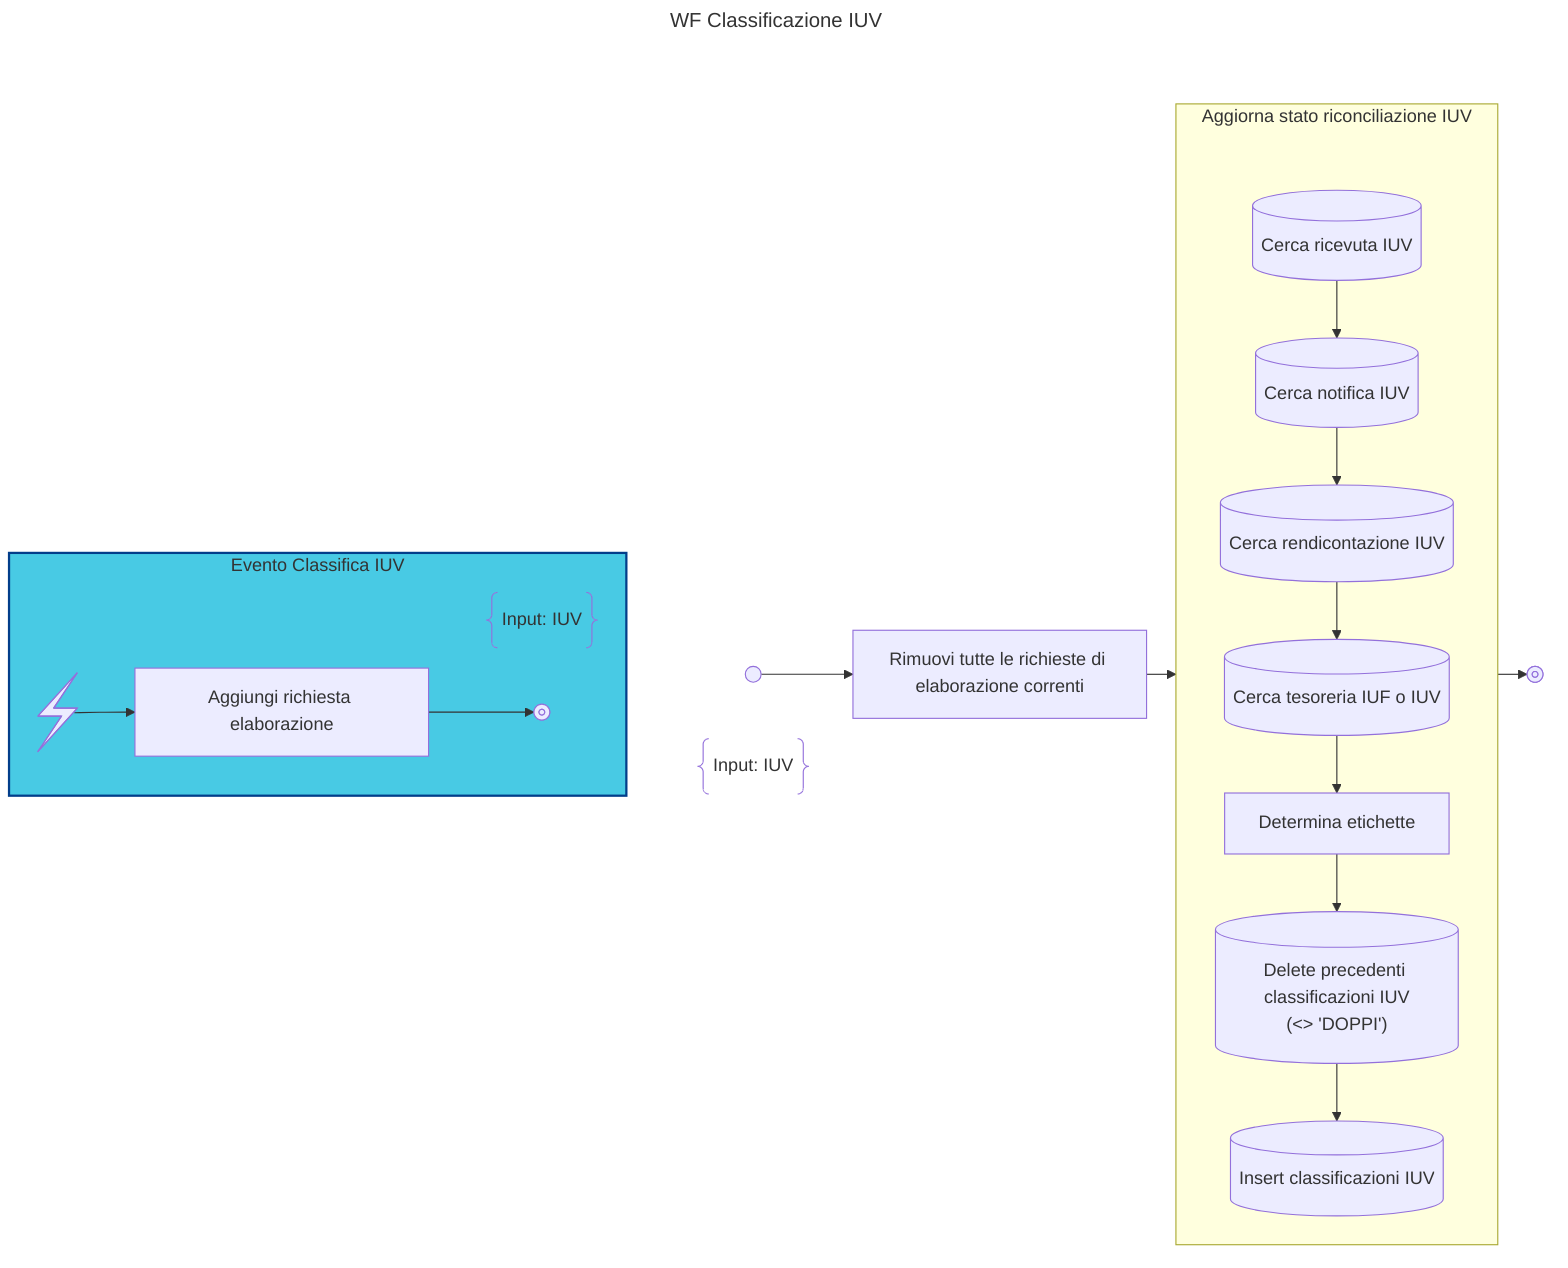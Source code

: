 ---
title: WF Classificazione IUV
config:
    flowchart:
        rankSpacing: 1
---
flowchart TD
    subgraph WF_BLOCK
        subgraph NOTE_START_BLOCK
            DESCRIPTION@{ shape: braces, label: "Input: IUV" }
            START@{shape: start}
        end
        class NOTE_START_BLOCK hidden

        START -->
        REMOVE_ELAB_REQUESTS["Rimuovi tutte le richieste di elaborazione correnti"] -->
        CLASSIFY_IUV

        subgraph CLASSIFY_IUV["Aggiorna stato riconciliazione IUV"]
        direction TB
            DUMMY:::hidden --> FIND_RT
            linkStyle 2 display:none

            FIND_RT@{shape: database, label: "Cerca ricevuta IUV"} -->
            FIND_RT_NOTIFIED@{shape: database, label: "Cerca notifica IUV"} -->
            FIND_REND@{shape: database, label: "Cerca rendicontazione IUV"} -->
            FIND_TES@{shape: database, label: "Cerca tesoreria IUF o IUV"} -->
            CLASSIFY["Determina etichette"] -->
            DELETE_PREVIOUS@{shape: database, label: "Delete precedenti classificazioni IUV<BR />(<> 'DOPPI')"} -->
            INSERT_NEW@{shape: database, label: "Insert classificazioni IUV"}

        end

       CLASSIFY_IUV --> END@{shape: stop}
    end

    class WF_BLOCK hidden

    subgraph SIGNALS_BLOCK
    direction LR

        subgraph SIGNAL_IUV_BLOCK["Evento Classifica IUV"]
        direction LR
            DESCRIPTION_SIGNAL_IUV@{ shape: braces, label: "Input: IUV" }
            SIGNAL_IUV@{ shape: bolt } -->
            ADD_SIGNAL_IUV["Aggiungi richiesta elaborazione"] -->
            SIGNAL_IUV_END@{ shape: "stop" }
        end
        class SIGNAL_IUV_BLOCK signal_block
    end
    class SIGNALS_BLOCK hidden

    classDef note_block display:none;
    classDef hidden display:none;
    classDef activity fill:#FFFFE0, stroke:#ffc300, stroke-width:2px;
    classDef loop fill:#CCFFCC, stroke:#7FBF7F, stroke-width:2px, padding-bottom: 5px;
    classDef signal_block fill:#48cae4, stroke:#023e8a, stroke-width:2px